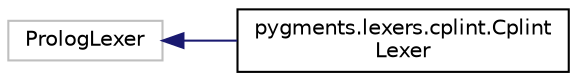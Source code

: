 digraph "Graphical Class Hierarchy"
{
 // LATEX_PDF_SIZE
  edge [fontname="Helvetica",fontsize="10",labelfontname="Helvetica",labelfontsize="10"];
  node [fontname="Helvetica",fontsize="10",shape=record];
  rankdir="LR";
  Node18572 [label="PrologLexer",height=0.2,width=0.4,color="grey75", fillcolor="white", style="filled",tooltip=" "];
  Node18572 -> Node0 [dir="back",color="midnightblue",fontsize="10",style="solid",fontname="Helvetica"];
  Node0 [label="pygments.lexers.cplint.Cplint\lLexer",height=0.2,width=0.4,color="black", fillcolor="white", style="filled",URL="$classpygments_1_1lexers_1_1cplint_1_1CplintLexer.html",tooltip=" "];
}
